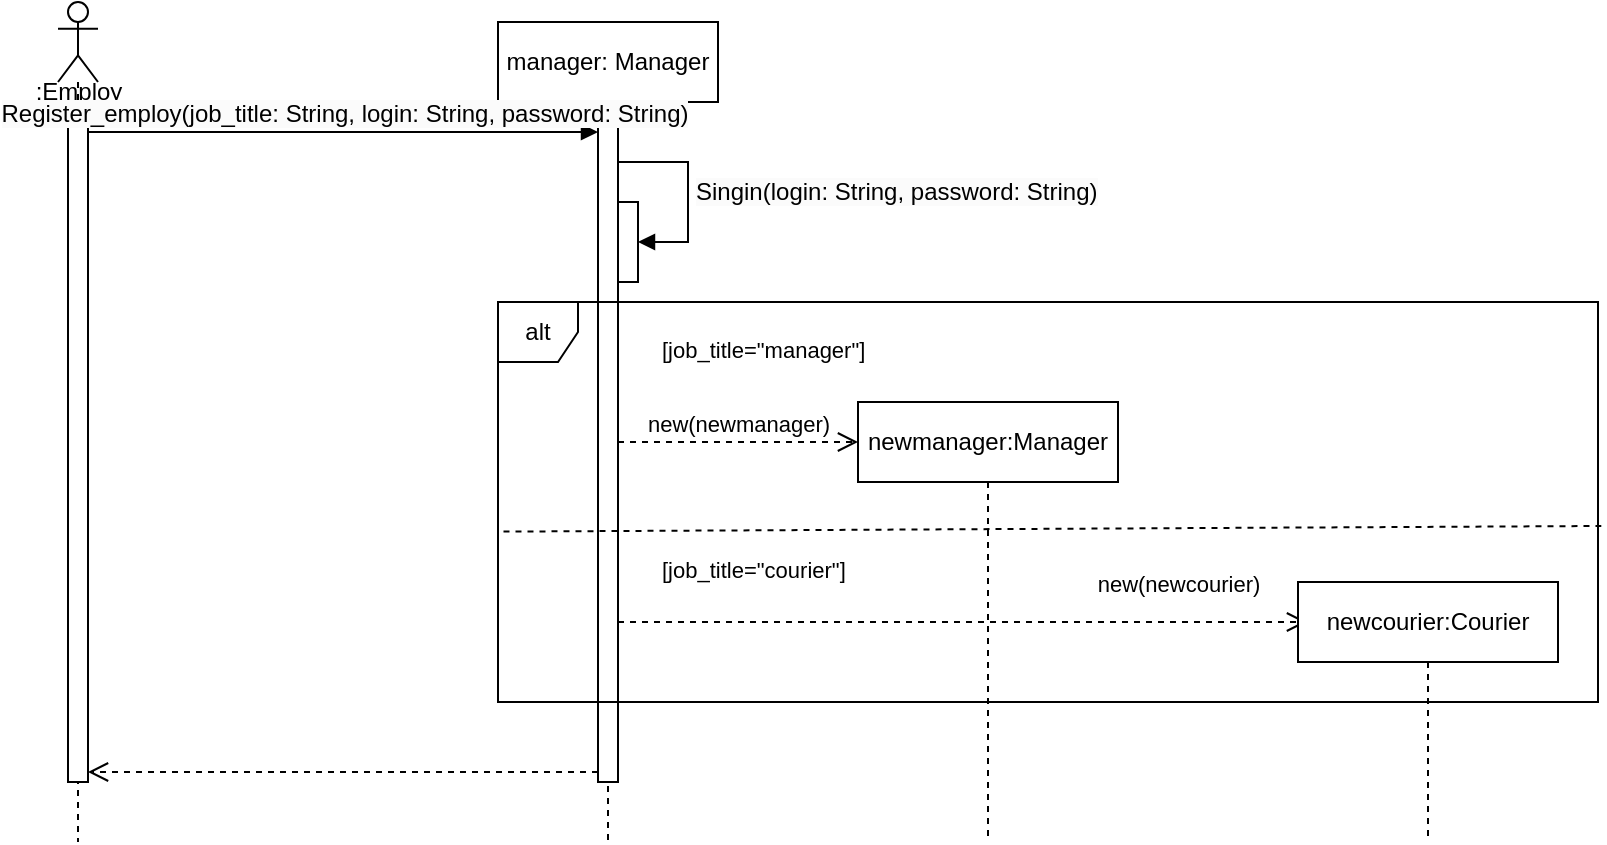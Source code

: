 <mxfile version="24.7.17">
  <diagram name="Страница — 1" id="tjchU9-uAg6hy3DC7XjC">
    <mxGraphModel dx="819" dy="415" grid="1" gridSize="10" guides="1" tooltips="1" connect="1" arrows="1" fold="1" page="1" pageScale="1" pageWidth="827" pageHeight="1169" math="0" shadow="0">
      <root>
        <mxCell id="0" />
        <mxCell id="1" parent="0" />
        <mxCell id="ASxhKpLVor8T1pa6vWo8-1" value="" style="shape=umlLifeline;perimeter=lifelinePerimeter;whiteSpace=wrap;html=1;container=1;dropTarget=0;collapsible=0;recursiveResize=0;outlineConnect=0;portConstraint=eastwest;newEdgeStyle={&quot;curved&quot;:0,&quot;rounded&quot;:0};participant=umlActor;" parent="1" vertex="1">
          <mxGeometry x="30" y="20" width="20" height="420" as="geometry" />
        </mxCell>
        <mxCell id="ASxhKpLVor8T1pa6vWo8-3" value="" style="html=1;points=[[0,0,0,0,5],[0,1,0,0,-5],[1,0,0,0,5],[1,1,0,0,-5]];perimeter=orthogonalPerimeter;outlineConnect=0;targetShapes=umlLifeline;portConstraint=eastwest;newEdgeStyle={&quot;curved&quot;:0,&quot;rounded&quot;:0};" parent="ASxhKpLVor8T1pa6vWo8-1" vertex="1">
          <mxGeometry x="5" y="60" width="10" height="330" as="geometry" />
        </mxCell>
        <mxCell id="ASxhKpLVor8T1pa6vWo8-2" value=":Employ" style="text;html=1;align=center;verticalAlign=middle;resizable=0;points=[];autosize=1;strokeColor=none;fillColor=none;" parent="1" vertex="1">
          <mxGeometry x="5" y="50" width="70" height="30" as="geometry" />
        </mxCell>
        <mxCell id="ASxhKpLVor8T1pa6vWo8-4" value="manager: Manager" style="shape=umlLifeline;perimeter=lifelinePerimeter;whiteSpace=wrap;html=1;container=1;dropTarget=0;collapsible=0;recursiveResize=0;outlineConnect=0;portConstraint=eastwest;newEdgeStyle={&quot;curved&quot;:0,&quot;rounded&quot;:0};" parent="1" vertex="1">
          <mxGeometry x="250" y="30" width="110" height="410" as="geometry" />
        </mxCell>
        <mxCell id="ASxhKpLVor8T1pa6vWo8-8" value="" style="html=1;points=[[0,0,0,0,5],[0,1,0,0,-5],[1,0,0,0,5],[1,1,0,0,-5]];perimeter=orthogonalPerimeter;outlineConnect=0;targetShapes=umlLifeline;portConstraint=eastwest;newEdgeStyle={&quot;curved&quot;:0,&quot;rounded&quot;:0};" parent="ASxhKpLVor8T1pa6vWo8-4" vertex="1">
          <mxGeometry x="50" y="50" width="10" height="330" as="geometry" />
        </mxCell>
        <mxCell id="ASxhKpLVor8T1pa6vWo8-10" value="" style="html=1;points=[[0,0,0,0,5],[0,1,0,0,-5],[1,0,0,0,5],[1,1,0,0,-5]];perimeter=orthogonalPerimeter;outlineConnect=0;targetShapes=umlLifeline;portConstraint=eastwest;newEdgeStyle={&quot;curved&quot;:0,&quot;rounded&quot;:0};" parent="ASxhKpLVor8T1pa6vWo8-4" vertex="1">
          <mxGeometry x="60" y="90" width="10" height="40" as="geometry" />
        </mxCell>
        <mxCell id="ASxhKpLVor8T1pa6vWo8-11" value="&lt;span style=&quot;font-size: 12px; text-wrap-mode: wrap; background-color: rgb(251, 251, 251);&quot;&gt;Singin(login: String, password: String)&lt;/span&gt;" style="html=1;align=left;spacingLeft=2;endArrow=block;rounded=0;edgeStyle=orthogonalEdgeStyle;curved=0;rounded=0;" parent="ASxhKpLVor8T1pa6vWo8-4" source="ASxhKpLVor8T1pa6vWo8-8" target="ASxhKpLVor8T1pa6vWo8-10" edge="1">
          <mxGeometry relative="1" as="geometry">
            <mxPoint x="65" y="70" as="sourcePoint" />
            <Array as="points">
              <mxPoint x="95" y="70" />
              <mxPoint x="95" y="110" />
            </Array>
          </mxGeometry>
        </mxCell>
        <mxCell id="ASxhKpLVor8T1pa6vWo8-5" value="&lt;span style=&quot;font-size: 12px; text-align: left; text-wrap-mode: wrap; background-color: rgb(251, 251, 251);&quot;&gt;Register_employ(job_title: String, login: String, password: String)&lt;/span&gt;" style="html=1;verticalAlign=bottom;endArrow=block;curved=0;rounded=0;exitX=1;exitY=0;exitDx=0;exitDy=5;exitPerimeter=0;entryX=0;entryY=0;entryDx=0;entryDy=5;entryPerimeter=0;" parent="1" source="ASxhKpLVor8T1pa6vWo8-3" target="ASxhKpLVor8T1pa6vWo8-8" edge="1">
          <mxGeometry width="80" relative="1" as="geometry">
            <mxPoint x="50" y="90" as="sourcePoint" />
            <mxPoint x="270" y="90" as="targetPoint" />
          </mxGeometry>
        </mxCell>
        <mxCell id="ASxhKpLVor8T1pa6vWo8-13" value="alt" style="shape=umlFrame;whiteSpace=wrap;html=1;pointerEvents=0;width=40;height=30;" parent="1" vertex="1">
          <mxGeometry x="250" y="170" width="550" height="200" as="geometry" />
        </mxCell>
        <mxCell id="ASxhKpLVor8T1pa6vWo8-14" value="new(newmanager)" style="html=1;verticalAlign=bottom;endArrow=open;dashed=1;endSize=8;curved=0;rounded=0;" parent="1" edge="1">
          <mxGeometry relative="1" as="geometry">
            <mxPoint x="310" y="240" as="sourcePoint" />
            <mxPoint x="430" y="240" as="targetPoint" />
          </mxGeometry>
        </mxCell>
        <mxCell id="ASxhKpLVor8T1pa6vWo8-15" value="newmanager:Manager" style="shape=umlLifeline;perimeter=lifelinePerimeter;whiteSpace=wrap;html=1;container=1;dropTarget=0;collapsible=0;recursiveResize=0;outlineConnect=0;portConstraint=eastwest;newEdgeStyle={&quot;curved&quot;:0,&quot;rounded&quot;:0};" parent="1" vertex="1">
          <mxGeometry x="430" y="220" width="130" height="220" as="geometry" />
        </mxCell>
        <mxCell id="ASxhKpLVor8T1pa6vWo8-16" value="new(newcourier)" style="html=1;verticalAlign=bottom;endArrow=open;dashed=1;endSize=8;curved=0;rounded=0;" parent="1" edge="1">
          <mxGeometry x="0.625" y="10" relative="1" as="geometry">
            <mxPoint x="310" y="330" as="sourcePoint" />
            <mxPoint x="654.5" y="330" as="targetPoint" />
            <mxPoint as="offset" />
          </mxGeometry>
        </mxCell>
        <mxCell id="ASxhKpLVor8T1pa6vWo8-17" value="newcourier:Courier" style="shape=umlLifeline;perimeter=lifelinePerimeter;whiteSpace=wrap;html=1;container=1;dropTarget=0;collapsible=0;recursiveResize=0;outlineConnect=0;portConstraint=eastwest;newEdgeStyle={&quot;curved&quot;:0,&quot;rounded&quot;:0};" parent="1" vertex="1">
          <mxGeometry x="650" y="310" width="130" height="130" as="geometry" />
        </mxCell>
        <mxCell id="ASxhKpLVor8T1pa6vWo8-18" value="" style="endArrow=none;dashed=1;html=1;rounded=0;entryX=1.003;entryY=0.56;entryDx=0;entryDy=0;entryPerimeter=0;exitX=0.005;exitY=0.574;exitDx=0;exitDy=0;exitPerimeter=0;" parent="1" source="ASxhKpLVor8T1pa6vWo8-13" target="ASxhKpLVor8T1pa6vWo8-13" edge="1">
          <mxGeometry width="50" height="50" relative="1" as="geometry">
            <mxPoint x="310" y="290" as="sourcePoint" />
            <mxPoint x="560" y="260" as="targetPoint" />
          </mxGeometry>
        </mxCell>
        <mxCell id="ASxhKpLVor8T1pa6vWo8-19" value="&lt;span style=&quot;color: rgb(0, 0, 0); font-family: Helvetica; font-size: 11px; font-style: normal; font-variant-ligatures: normal; font-variant-caps: normal; font-weight: 400; letter-spacing: normal; orphans: 2; text-align: center; text-indent: 0px; text-transform: none; widows: 2; word-spacing: 0px; -webkit-text-stroke-width: 0px; white-space: nowrap; background-color: rgb(255, 255, 255); text-decoration-thickness: initial; text-decoration-style: initial; text-decoration-color: initial; display: inline !important; float: none;&quot;&gt;[job_title=&quot;courier&quot;]&lt;/span&gt;" style="text;whiteSpace=wrap;html=1;" parent="1" vertex="1">
          <mxGeometry x="330" y="290" width="100" height="30" as="geometry" />
        </mxCell>
        <mxCell id="ASxhKpLVor8T1pa6vWo8-20" value="&lt;span style=&quot;color: rgb(0, 0, 0); font-family: Helvetica; font-size: 11px; font-style: normal; font-variant-ligatures: normal; font-variant-caps: normal; font-weight: 400; letter-spacing: normal; orphans: 2; text-align: center; text-indent: 0px; text-transform: none; widows: 2; word-spacing: 0px; -webkit-text-stroke-width: 0px; white-space: nowrap; background-color: rgb(255, 255, 255); text-decoration-thickness: initial; text-decoration-style: initial; text-decoration-color: initial; display: inline !important; float: none;&quot;&gt;[job_title=&quot;manager&quot;]&lt;/span&gt;" style="text;whiteSpace=wrap;html=1;" parent="1" vertex="1">
          <mxGeometry x="330" y="180" width="110" height="30" as="geometry" />
        </mxCell>
        <mxCell id="ASxhKpLVor8T1pa6vWo8-22" value="" style="html=1;verticalAlign=bottom;endArrow=open;dashed=1;endSize=8;curved=0;rounded=0;exitX=0;exitY=1;exitDx=0;exitDy=-5;exitPerimeter=0;entryX=1;entryY=1;entryDx=0;entryDy=-5;entryPerimeter=0;" parent="1" source="ASxhKpLVor8T1pa6vWo8-8" target="ASxhKpLVor8T1pa6vWo8-3" edge="1">
          <mxGeometry relative="1" as="geometry">
            <mxPoint x="230" y="410" as="sourcePoint" />
            <mxPoint x="150" y="410" as="targetPoint" />
          </mxGeometry>
        </mxCell>
      </root>
    </mxGraphModel>
  </diagram>
</mxfile>
